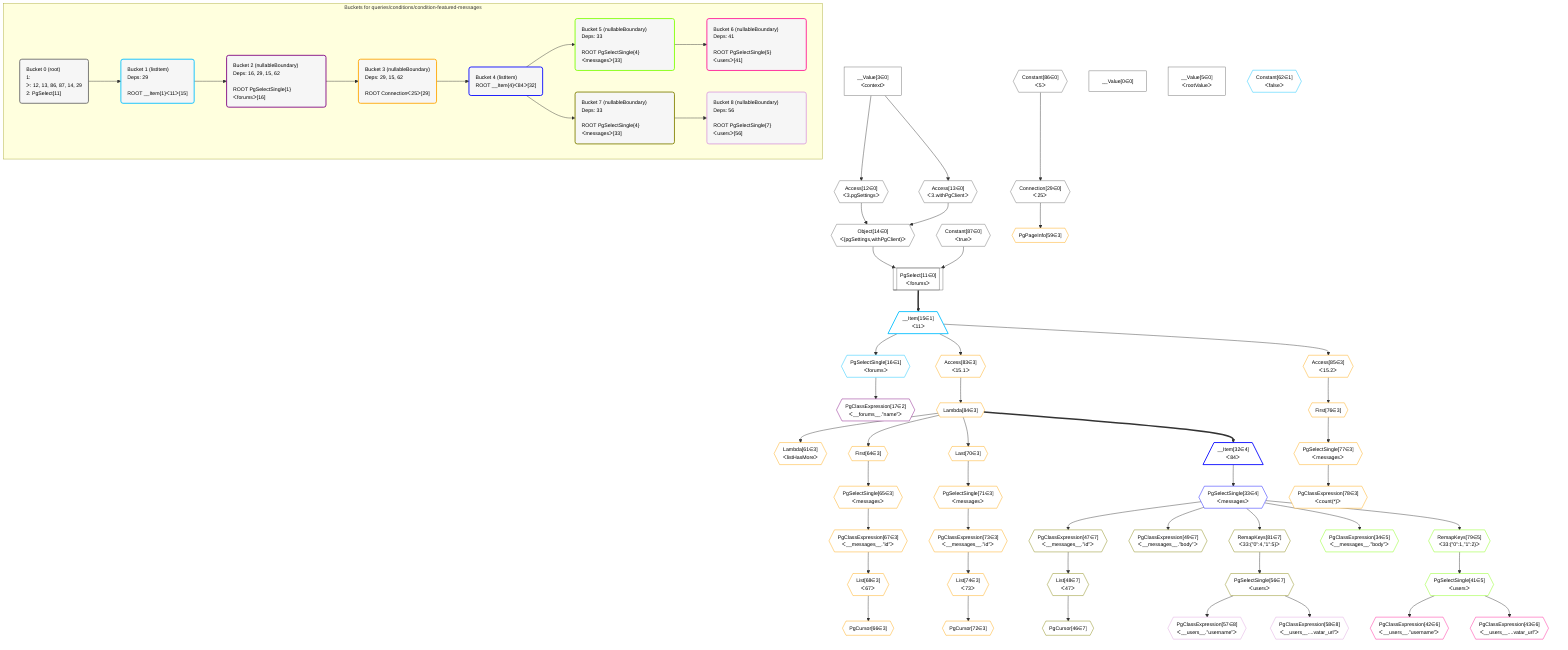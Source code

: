 %%{init: {'themeVariables': { 'fontSize': '12px'}}}%%
graph TD
    classDef path fill:#eee,stroke:#000,color:#000
    classDef plan fill:#fff,stroke-width:1px,color:#000
    classDef itemplan fill:#fff,stroke-width:2px,color:#000
    classDef unbatchedplan fill:#dff,stroke-width:1px,color:#000
    classDef sideeffectplan fill:#fcc,stroke-width:2px,color:#000
    classDef bucket fill:#f6f6f6,color:#000,stroke-width:2px,text-align:left


    %% plan dependencies
    Object14{{"Object[14∈0]<br />ᐸ{pgSettings,withPgClient}ᐳ"}}:::plan
    Access12{{"Access[12∈0]<br />ᐸ3.pgSettingsᐳ"}}:::plan
    Access13{{"Access[13∈0]<br />ᐸ3.withPgClientᐳ"}}:::plan
    Access12 & Access13 --> Object14
    PgSelect11[["PgSelect[11∈0]<br />ᐸforumsᐳ"]]:::plan
    Constant87{{"Constant[87∈0]<br />ᐸtrueᐳ"}}:::plan
    Object14 & Constant87 --> PgSelect11
    __Value3["__Value[3∈0]<br />ᐸcontextᐳ"]:::plan
    __Value3 --> Access12
    __Value3 --> Access13
    Connection29{{"Connection[29∈0]<br />ᐸ25ᐳ"}}:::plan
    Constant86{{"Constant[86∈0]<br />ᐸ5ᐳ"}}:::plan
    Constant86 --> Connection29
    __Value0["__Value[0∈0]"]:::plan
    __Value5["__Value[5∈0]<br />ᐸrootValueᐳ"]:::plan
    __Item15[/"__Item[15∈1]<br />ᐸ11ᐳ"\]:::itemplan
    PgSelect11 ==> __Item15
    PgSelectSingle16{{"PgSelectSingle[16∈1]<br />ᐸforumsᐳ"}}:::plan
    __Item15 --> PgSelectSingle16
    Constant62{{"Constant[62∈1]<br />ᐸfalseᐳ"}}:::plan
    PgClassExpression17{{"PgClassExpression[17∈2]<br />ᐸ__forums__.”name”ᐳ"}}:::plan
    PgSelectSingle16 --> PgClassExpression17
    Access83{{"Access[83∈3]<br />ᐸ15.1ᐳ"}}:::plan
    __Item15 --> Access83
    Lambda84{{"Lambda[84∈3]"}}:::plan
    Access83 --> Lambda84
    PgPageInfo59{{"PgPageInfo[59∈3]"}}:::plan
    Connection29 --> PgPageInfo59
    Lambda61{{"Lambda[61∈3]<br />ᐸlistHasMoreᐳ"}}:::plan
    Lambda84 --> Lambda61
    First64{{"First[64∈3]"}}:::plan
    Lambda84 --> First64
    PgSelectSingle65{{"PgSelectSingle[65∈3]<br />ᐸmessagesᐳ"}}:::plan
    First64 --> PgSelectSingle65
    PgClassExpression67{{"PgClassExpression[67∈3]<br />ᐸ__messages__.”id”ᐳ"}}:::plan
    PgSelectSingle65 --> PgClassExpression67
    List68{{"List[68∈3]<br />ᐸ67ᐳ"}}:::plan
    PgClassExpression67 --> List68
    PgCursor66{{"PgCursor[66∈3]"}}:::plan
    List68 --> PgCursor66
    Last70{{"Last[70∈3]"}}:::plan
    Lambda84 --> Last70
    PgSelectSingle71{{"PgSelectSingle[71∈3]<br />ᐸmessagesᐳ"}}:::plan
    Last70 --> PgSelectSingle71
    PgClassExpression73{{"PgClassExpression[73∈3]<br />ᐸ__messages__.”id”ᐳ"}}:::plan
    PgSelectSingle71 --> PgClassExpression73
    List74{{"List[74∈3]<br />ᐸ73ᐳ"}}:::plan
    PgClassExpression73 --> List74
    PgCursor72{{"PgCursor[72∈3]"}}:::plan
    List74 --> PgCursor72
    Access85{{"Access[85∈3]<br />ᐸ15.2ᐳ"}}:::plan
    __Item15 --> Access85
    First76{{"First[76∈3]"}}:::plan
    Access85 --> First76
    PgSelectSingle77{{"PgSelectSingle[77∈3]<br />ᐸmessagesᐳ"}}:::plan
    First76 --> PgSelectSingle77
    PgClassExpression78{{"PgClassExpression[78∈3]<br />ᐸcount(*)ᐳ"}}:::plan
    PgSelectSingle77 --> PgClassExpression78
    __Item32[/"__Item[32∈4]<br />ᐸ84ᐳ"\]:::itemplan
    Lambda84 ==> __Item32
    PgSelectSingle33{{"PgSelectSingle[33∈4]<br />ᐸmessagesᐳ"}}:::plan
    __Item32 --> PgSelectSingle33
    PgClassExpression47{{"PgClassExpression[47∈7]<br />ᐸ__messages__.”id”ᐳ"}}:::plan
    PgSelectSingle33 --> PgClassExpression47
    List48{{"List[48∈7]<br />ᐸ47ᐳ"}}:::plan
    PgClassExpression47 --> List48
    PgCursor46{{"PgCursor[46∈7]"}}:::plan
    List48 --> PgCursor46
    PgClassExpression49{{"PgClassExpression[49∈7]<br />ᐸ__messages__.”body”ᐳ"}}:::plan
    PgSelectSingle33 --> PgClassExpression49
    RemapKeys81{{"RemapKeys[81∈7]<br />ᐸ33:{”0”:4,”1”:5}ᐳ"}}:::plan
    PgSelectSingle33 --> RemapKeys81
    PgSelectSingle56{{"PgSelectSingle[56∈7]<br />ᐸusersᐳ"}}:::plan
    RemapKeys81 --> PgSelectSingle56
    PgClassExpression34{{"PgClassExpression[34∈5]<br />ᐸ__messages__.”body”ᐳ"}}:::plan
    PgSelectSingle33 --> PgClassExpression34
    RemapKeys79{{"RemapKeys[79∈5]<br />ᐸ33:{”0”:1,”1”:2}ᐳ"}}:::plan
    PgSelectSingle33 --> RemapKeys79
    PgSelectSingle41{{"PgSelectSingle[41∈5]<br />ᐸusersᐳ"}}:::plan
    RemapKeys79 --> PgSelectSingle41
    PgClassExpression42{{"PgClassExpression[42∈6]<br />ᐸ__users__.”username”ᐳ"}}:::plan
    PgSelectSingle41 --> PgClassExpression42
    PgClassExpression43{{"PgClassExpression[43∈6]<br />ᐸ__users__....vatar_url”ᐳ"}}:::plan
    PgSelectSingle41 --> PgClassExpression43
    PgClassExpression57{{"PgClassExpression[57∈8]<br />ᐸ__users__.”username”ᐳ"}}:::plan
    PgSelectSingle56 --> PgClassExpression57
    PgClassExpression58{{"PgClassExpression[58∈8]<br />ᐸ__users__....vatar_url”ᐳ"}}:::plan
    PgSelectSingle56 --> PgClassExpression58

    %% define steps

    subgraph "Buckets for queries/conditions/condition-featured-messages"
    Bucket0("Bucket 0 (root)<br />1: <br />ᐳ: 12, 13, 86, 87, 14, 29<br />2: PgSelect[11]"):::bucket
    classDef bucket0 stroke:#696969
    class Bucket0,__Value0,__Value3,__Value5,PgSelect11,Access12,Access13,Object14,Connection29,Constant86,Constant87 bucket0
    Bucket1("Bucket 1 (listItem)<br />Deps: 29<br /><br />ROOT __Item{1}ᐸ11ᐳ[15]"):::bucket
    classDef bucket1 stroke:#00bfff
    class Bucket1,__Item15,PgSelectSingle16,Constant62 bucket1
    Bucket2("Bucket 2 (nullableBoundary)<br />Deps: 16, 29, 15, 62<br /><br />ROOT PgSelectSingle{1}ᐸforumsᐳ[16]"):::bucket
    classDef bucket2 stroke:#7f007f
    class Bucket2,PgClassExpression17 bucket2
    Bucket3("Bucket 3 (nullableBoundary)<br />Deps: 29, 15, 62<br /><br />ROOT Connectionᐸ25ᐳ[29]"):::bucket
    classDef bucket3 stroke:#ffa500
    class Bucket3,PgPageInfo59,Lambda61,First64,PgSelectSingle65,PgCursor66,PgClassExpression67,List68,Last70,PgSelectSingle71,PgCursor72,PgClassExpression73,List74,First76,PgSelectSingle77,PgClassExpression78,Access83,Lambda84,Access85 bucket3
    Bucket4("Bucket 4 (listItem)<br />ROOT __Item{4}ᐸ84ᐳ[32]"):::bucket
    classDef bucket4 stroke:#0000ff
    class Bucket4,__Item32,PgSelectSingle33 bucket4
    Bucket5("Bucket 5 (nullableBoundary)<br />Deps: 33<br /><br />ROOT PgSelectSingle{4}ᐸmessagesᐳ[33]"):::bucket
    classDef bucket5 stroke:#7fff00
    class Bucket5,PgClassExpression34,PgSelectSingle41,RemapKeys79 bucket5
    Bucket6("Bucket 6 (nullableBoundary)<br />Deps: 41<br /><br />ROOT PgSelectSingle{5}ᐸusersᐳ[41]"):::bucket
    classDef bucket6 stroke:#ff1493
    class Bucket6,PgClassExpression42,PgClassExpression43 bucket6
    Bucket7("Bucket 7 (nullableBoundary)<br />Deps: 33<br /><br />ROOT PgSelectSingle{4}ᐸmessagesᐳ[33]"):::bucket
    classDef bucket7 stroke:#808000
    class Bucket7,PgCursor46,PgClassExpression47,List48,PgClassExpression49,PgSelectSingle56,RemapKeys81 bucket7
    Bucket8("Bucket 8 (nullableBoundary)<br />Deps: 56<br /><br />ROOT PgSelectSingle{7}ᐸusersᐳ[56]"):::bucket
    classDef bucket8 stroke:#dda0dd
    class Bucket8,PgClassExpression57,PgClassExpression58 bucket8
    Bucket0 --> Bucket1
    Bucket1 --> Bucket2
    Bucket2 --> Bucket3
    Bucket3 --> Bucket4
    Bucket4 --> Bucket5 & Bucket7
    Bucket5 --> Bucket6
    Bucket7 --> Bucket8
    end